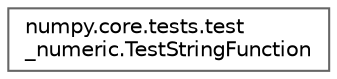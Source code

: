 digraph "Graphical Class Hierarchy"
{
 // LATEX_PDF_SIZE
  bgcolor="transparent";
  edge [fontname=Helvetica,fontsize=10,labelfontname=Helvetica,labelfontsize=10];
  node [fontname=Helvetica,fontsize=10,shape=box,height=0.2,width=0.4];
  rankdir="LR";
  Node0 [id="Node000000",label="numpy.core.tests.test\l_numeric.TestStringFunction",height=0.2,width=0.4,color="grey40", fillcolor="white", style="filled",URL="$d0/d83/classnumpy_1_1core_1_1tests_1_1test__numeric_1_1TestStringFunction.html",tooltip=" "];
}

